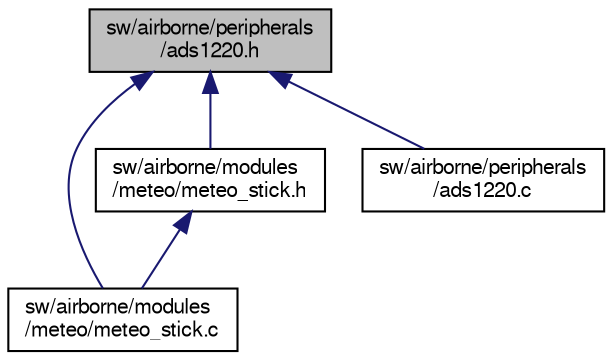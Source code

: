 digraph "sw/airborne/peripherals/ads1220.h"
{
  edge [fontname="FreeSans",fontsize="10",labelfontname="FreeSans",labelfontsize="10"];
  node [fontname="FreeSans",fontsize="10",shape=record];
  Node1 [label="sw/airborne/peripherals\l/ads1220.h",height=0.2,width=0.4,color="black", fillcolor="grey75", style="filled", fontcolor="black"];
  Node1 -> Node2 [dir="back",color="midnightblue",fontsize="10",style="solid",fontname="FreeSans"];
  Node2 [label="sw/airborne/modules\l/meteo/meteo_stick.c",height=0.2,width=0.4,color="black", fillcolor="white", style="filled",URL="$meteo__stick_8c.html"];
  Node1 -> Node3 [dir="back",color="midnightblue",fontsize="10",style="solid",fontname="FreeSans"];
  Node3 [label="sw/airborne/modules\l/meteo/meteo_stick.h",height=0.2,width=0.4,color="black", fillcolor="white", style="filled",URL="$meteo__stick_8h.html",tooltip="Data acquisition module for ENAC PTU board. "];
  Node3 -> Node2 [dir="back",color="midnightblue",fontsize="10",style="solid",fontname="FreeSans"];
  Node1 -> Node4 [dir="back",color="midnightblue",fontsize="10",style="solid",fontname="FreeSans"];
  Node4 [label="sw/airborne/peripherals\l/ads1220.c",height=0.2,width=0.4,color="black", fillcolor="white", style="filled",URL="$ads1220_8c.html",tooltip="Driver for the ADS1220 24-bits ADC from TI SPI communication. "];
}
